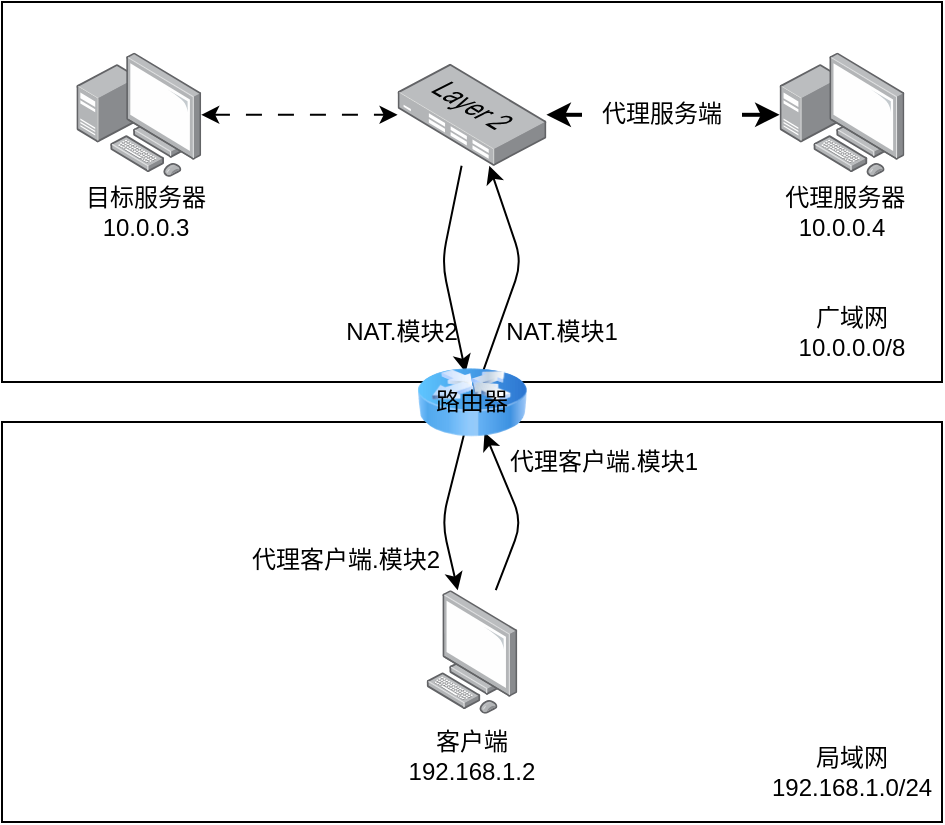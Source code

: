 <mxfile scale="4" border="0">
    <diagram id="obBnj9tYz_bjvrRdq5r0" name="Page-1">
        <mxGraphModel dx="1144" dy="449" grid="1" gridSize="10" guides="1" tooltips="1" connect="1" arrows="1" fold="1" page="1" pageScale="1" pageWidth="827" pageHeight="1169" math="0" shadow="0">
            <root>
                <mxCell id="0"/>
                <mxCell id="1" parent="0"/>
                <mxCell id="30" value="" style="rounded=0;whiteSpace=wrap;html=1;" parent="1" vertex="1">
                    <mxGeometry x="190" y="200" width="470" height="190" as="geometry"/>
                </mxCell>
                <mxCell id="31" value="" style="rounded=0;whiteSpace=wrap;html=1;" parent="1" vertex="1">
                    <mxGeometry x="190" y="410" width="470" height="200" as="geometry"/>
                </mxCell>
                <mxCell id="33" value="" style="points=[];aspect=fixed;html=1;align=center;shadow=0;dashed=0;image;image=img/lib/allied_telesis/computer_and_terminals/Personal_Computer.svg;" parent="1" vertex="1">
                    <mxGeometry x="402.2" y="494.1" width="45.6" height="61.8" as="geometry"/>
                </mxCell>
                <mxCell id="36" value="客户端&lt;br&gt;192.168.1.2" style="text;html=1;strokeColor=none;fillColor=none;align=center;verticalAlign=middle;whiteSpace=wrap;rounded=0;" parent="1" vertex="1">
                    <mxGeometry x="385" y="561.8" width="80" height="30" as="geometry"/>
                </mxCell>
                <mxCell id="41" value="局域网&lt;br&gt;192.168.1.0/24" style="text;html=1;strokeColor=none;fillColor=none;align=center;verticalAlign=middle;whiteSpace=wrap;rounded=0;" parent="1" vertex="1">
                    <mxGeometry x="585" y="570" width="60" height="30" as="geometry"/>
                </mxCell>
                <mxCell id="42" value="广域网&lt;br&gt;10.0.0.0/8" style="text;html=1;strokeColor=none;fillColor=none;align=center;verticalAlign=middle;whiteSpace=wrap;rounded=0;" parent="1" vertex="1">
                    <mxGeometry x="585" y="350.4" width="60" height="30" as="geometry"/>
                </mxCell>
                <mxCell id="48" value="" style="points=[];aspect=fixed;html=1;align=center;shadow=0;dashed=0;image;image=img/lib/allied_telesis/computer_and_terminals/Personal_Computer_with_Server.svg;" parent="1" vertex="1">
                    <mxGeometry x="227.2" y="225.2" width="62.4" height="62.4" as="geometry"/>
                </mxCell>
                <mxCell id="49" value="" style="points=[];aspect=fixed;html=1;align=center;shadow=0;dashed=0;image;image=img/lib/allied_telesis/computer_and_terminals/Personal_Computer_with_Server.svg;" parent="1" vertex="1">
                    <mxGeometry x="578.8" y="225.2" width="62.4" height="62.4" as="geometry"/>
                </mxCell>
                <mxCell id="51" value="" style="endArrow=classic;startArrow=classic;html=1;dashed=1;dashPattern=8 8;" parent="1" source="48" target="63" edge="1">
                    <mxGeometry width="50" height="50" relative="1" as="geometry">
                        <mxPoint x="517.6" y="245.626" as="sourcePoint"/>
                        <mxPoint x="356" y="235.477" as="targetPoint"/>
                    </mxGeometry>
                </mxCell>
                <mxCell id="52" value="目标服务器10.0.0.3" style="text;html=1;strokeColor=none;fillColor=none;align=center;verticalAlign=middle;whiteSpace=wrap;rounded=0;" parent="1" vertex="1">
                    <mxGeometry x="227.2" y="290" width="70" height="30" as="geometry"/>
                </mxCell>
                <mxCell id="53" value="&amp;nbsp;代理服务器&lt;br&gt;10.0.0.4" style="text;html=1;strokeColor=none;fillColor=none;align=center;verticalAlign=middle;whiteSpace=wrap;rounded=0;" parent="1" vertex="1">
                    <mxGeometry x="575" y="290" width="70" height="30" as="geometry"/>
                </mxCell>
                <mxCell id="62" value="" style="endArrow=classic;startArrow=none;html=1;strokeWidth=2;" parent="1" source="20" target="63" edge="1">
                    <mxGeometry width="50" height="50" relative="1" as="geometry">
                        <mxPoint x="700" y="360.002" as="sourcePoint"/>
                        <mxPoint x="612.73" y="255" as="targetPoint"/>
                    </mxGeometry>
                </mxCell>
                <mxCell id="63" value="" style="points=[];aspect=fixed;html=1;align=center;shadow=0;dashed=0;image;image=img/lib/allied_telesis/switch/Switch_24_port_L2.svg;" parent="1" vertex="1">
                    <mxGeometry x="387.8" y="230.9" width="74.4" height="51" as="geometry"/>
                </mxCell>
                <mxCell id="69" value="" style="endArrow=none;startArrow=classic;html=1;strokeWidth=2;" parent="1" source="49" target="20" edge="1">
                    <mxGeometry width="50" height="50" relative="1" as="geometry">
                        <mxPoint x="578.8" y="256.4" as="sourcePoint"/>
                        <mxPoint x="462.2" y="256.4" as="targetPoint"/>
                    </mxGeometry>
                </mxCell>
                <mxCell id="20" value="代理服务端" style="text;html=1;strokeColor=none;fillColor=none;align=center;verticalAlign=middle;whiteSpace=wrap;rounded=0;" parent="1" vertex="1">
                    <mxGeometry x="480.0" y="241.4" width="80" height="30" as="geometry"/>
                </mxCell>
                <mxCell id="70" value="" style="endArrow=classic;html=1;fontColor=#000000;" parent="1" source="68" target="63" edge="1">
                    <mxGeometry width="50" height="50" relative="1" as="geometry">
                        <mxPoint x="440" y="380" as="sourcePoint"/>
                        <mxPoint x="490" y="330" as="targetPoint"/>
                        <Array as="points">
                            <mxPoint x="450" y="330"/>
                        </Array>
                    </mxGeometry>
                </mxCell>
                <mxCell id="71" value="" style="endArrow=classic;html=1;fontColor=#000000;" parent="1" source="63" target="68" edge="1">
                    <mxGeometry width="50" height="50" relative="1" as="geometry">
                        <mxPoint x="390.614" y="380.4" as="sourcePoint"/>
                        <mxPoint x="390.002" y="277.1" as="targetPoint"/>
                        <Array as="points">
                            <mxPoint x="410" y="330"/>
                        </Array>
                    </mxGeometry>
                </mxCell>
                <mxCell id="72" value="NAT.模块1" style="text;html=1;strokeColor=none;fillColor=none;align=center;verticalAlign=middle;whiteSpace=wrap;rounded=0;" parent="1" vertex="1">
                    <mxGeometry x="430.0" y="350.4" width="80" height="30" as="geometry"/>
                </mxCell>
                <mxCell id="73" value="NAT.模块2" style="text;html=1;strokeColor=none;fillColor=none;align=center;verticalAlign=middle;whiteSpace=wrap;rounded=0;" parent="1" vertex="1">
                    <mxGeometry x="350.0" y="350.4" width="80" height="30" as="geometry"/>
                </mxCell>
                <mxCell id="74" value="" style="endArrow=classic;html=1;fontColor=#000000;" parent="1" source="33" target="68" edge="1">
                    <mxGeometry width="50" height="50" relative="1" as="geometry">
                        <mxPoint x="449.274" y="513.3" as="sourcePoint"/>
                        <mxPoint x="448.662" y="410" as="targetPoint"/>
                        <Array as="points">
                            <mxPoint x="450" y="460"/>
                        </Array>
                    </mxGeometry>
                </mxCell>
                <mxCell id="75" value="代理客户端.模块1" style="text;html=1;strokeColor=none;fillColor=none;align=center;verticalAlign=middle;whiteSpace=wrap;rounded=0;" parent="1" vertex="1">
                    <mxGeometry x="440" y="415.2" width="102.2" height="30" as="geometry"/>
                </mxCell>
                <mxCell id="76" value="" style="endArrow=classic;html=1;fontColor=#000000;" parent="1" source="68" target="33" edge="1">
                    <mxGeometry width="50" height="50" relative="1" as="geometry">
                        <mxPoint x="446.885" y="504.1" as="sourcePoint"/>
                        <mxPoint x="445.017" y="425.2" as="targetPoint"/>
                        <Array as="points">
                            <mxPoint x="410" y="460"/>
                        </Array>
                    </mxGeometry>
                </mxCell>
                <mxCell id="77" value="代理客户端.模块2" style="text;html=1;strokeColor=none;fillColor=none;align=center;verticalAlign=middle;whiteSpace=wrap;rounded=0;" parent="1" vertex="1">
                    <mxGeometry x="311" y="464.1" width="102.2" height="30" as="geometry"/>
                </mxCell>
                <mxCell id="78" value="" style="image;html=1;image=img/lib/clip_art/networking/Router_Icon_128x128.png" vertex="1" parent="1">
                    <mxGeometry x="397.6" y="372.8" width="54.8" height="54.8" as="geometry"/>
                </mxCell>
                <mxCell id="68" value="路由器" style="text;html=1;strokeColor=none;fillColor=none;align=center;verticalAlign=middle;whiteSpace=wrap;rounded=0;fontColor=#000000;" parent="1" vertex="1">
                    <mxGeometry x="385" y="385.2" width="80" height="30" as="geometry"/>
                </mxCell>
            </root>
        </mxGraphModel>
    </diagram>
</mxfile>